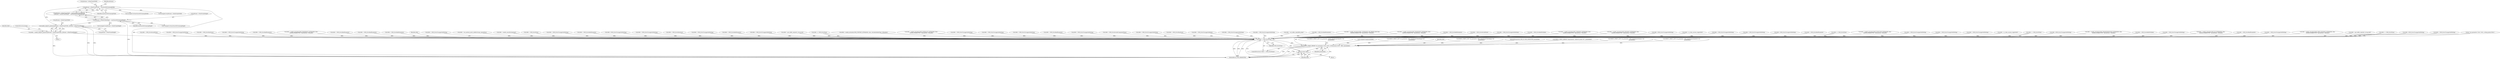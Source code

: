 digraph "0_Android_46e305be6e670a5a0041b0b4861122a0f1aabefa_2@pointer" {
"1003038" [label="(Call,enable_adaptive_playback(pParams->nMaxFrameWidth, pParams->nMaxFrameHeight))"];
"1003002" [label="(Call,pParams->nMaxFrameWidth > maxSmoothStreamingWidth)"];
"1003007" [label="(Call,pParams->nMaxFrameHeight > maxSmoothStreamingHeight)"];
"1003036" [label="(Call,eRet = enable_adaptive_playback(pParams->nMaxFrameWidth, pParams->nMaxFrameHeight))"];
"1003149" [label="(Call,eRet != OMX_ErrorNone)"];
"1003152" [label="(Call,DEBUG_PRINT_ERROR(\"set_parameter: Error: 0x%x, setting param 0x%x\", eRet, paramIndex))"];
"1003156" [label="(Return,return eRet;)"];
"1003006" [label="(Identifier,maxSmoothStreamingWidth)"];
"1002576" [label="(Call,eRet = OMX_ErrorUnsupportedSetting)"];
"1003039" [label="(Call,pParams->nMaxFrameWidth)"];
"1003149" [label="(Call,eRet != OMX_ErrorNone)"];
"1002389" [label="(Call,eRet = enable_extradata(OMX_QP_EXTRADATA, false,\n ((QOMX_ENABLETYPE *)paramData)->bEnable))"];
"1003153" [label="(Literal,\"set_parameter: Error: 0x%x, setting param 0x%x\")"];
"1003031" [label="(Call,eRet = OMX_ErrorBadParameter)"];
"1002535" [label="(Call,eRet = OMX_ErrorUnsupportedSetting)"];
"1002434" [label="(Call,eRet = enable_extradata(OMX_MPEG2SEQDISP_EXTRADATA, false,\n ((QOMX_ENABLETYPE *)paramData)->bEnable))"];
"1003152" [label="(Call,DEBUG_PRINT_ERROR(\"set_parameter: Error: 0x%x, setting param 0x%x\", eRet, paramIndex))"];
"1001208" [label="(Call,eRet = get_buffer_req(&drv_ctx.op_buf))"];
"1000768" [label="(Call,eRet == OMX_ErrorNone)"];
"1001861" [label="(Call,eRet =OMX_ErrorUnsupportedSetting)"];
"1001824" [label="(Call,eRet = OMX_ErrorUnsupportedSetting)"];
"1003003" [label="(Call,pParams->nMaxFrameWidth)"];
"1003155" [label="(Identifier,paramIndex)"];
"1000689" [label="(Call,eRet = OMX_ErrorInvalidState)"];
"1001898" [label="(Call,eRet = OMX_ErrorUnsupportedSetting)"];
"1001003" [label="(Call,eRet = OMX_ErrorHardware)"];
"1002790" [label="(Call,eRet = OMX_ErrorUnsupportedSetting)"];
"1000675" [label="(Call,eRet = OMX_ErrorBadParameter)"];
"1003157" [label="(Identifier,eRet)"];
"1002374" [label="(Call,eRet = enable_extradata(OMX_FRAMEPACK_EXTRADATA, false,\n ((QOMX_ENABLETYPE *)paramData)->bEnable))"];
"1002781" [label="(Call,eRet = OMX_ErrorBadParameter)"];
"1002191" [label="(Call,DEBUG_PRINT_LOW(\"set_parameter: QOMX_IndexParamVideoMvc %d\",\n                                     paramIndex))"];
"1003025" [label="(Call,(unsigned int)maxSmoothStreamingWidth)"];
"1003049" [label="(Call,eRet = OMX_ErrorBadParameter)"];
"1000664" [label="(Call,eRet = OMX_ErrorBadParameter)"];
"1003150" [label="(Identifier,eRet)"];
"1002080" [label="(Call,eRet = OMX_ErrorUnsupportedSetting)"];
"1002678" [label="(Call,eRet = use_android_native_buffer(hComp, paramData))"];
"1002635" [label="(Call,eRet = enable_smoothstreaming())"];
"1000116" [label="(Call,eRet = OMX_ErrorNone)"];
"1000173" [label="(Call,(unsigned long)paramIndex)"];
"1000496" [label="(Call,eRet = OMX_ErrorUnsupportedSetting)"];
"1003136" [label="(Call,eRet = OMX_ErrorBadParameter)"];
"1003052" [label="(ControlStructure,break;)"];
"1001951" [label="(Call,eRet =OMX_ErrorUnsupportedSetting)"];
"1003002" [label="(Call,pParams->nMaxFrameWidth > maxSmoothStreamingWidth)"];
"1003009" [label="(Identifier,pParams)"];
"1002868" [label="(Call,eRet = OMX_ErrorUnsupportedSetting)"];
"1003011" [label="(Identifier,maxSmoothStreamingHeight)"];
"1000537" [label="(Call,eRet = OMX_ErrorHardware)"];
"1003037" [label="(Identifier,eRet)"];
"1002880" [label="(Call,eRet = OMX_ErrorUnsupportedSetting)"];
"1001551" [label="(Call,eRet = OMX_ErrorBadParameter)"];
"1001636" [label="(Call,eRet = OMX_ErrorUnsupportedSetting)"];
"1000500" [label="(Call,eRet = get_buffer_req(&drv_ctx.op_buf))"];
"1001538" [label="(Call,eRet == OMX_ErrorNone)"];
"1002624" [label="(Call,eRet = enable_extradata(OMX_PORTDEF_EXTRADATA, false, extradataIndexType->bEnabled))"];
"1003020" [label="(Call,(unsigned int)pParams->nMaxFrameHeight)"];
"1002344" [label="(Call,eRet = enable_extradata(OMX_INTERLACE_EXTRADATA, false,\n ((QOMX_ENABLETYPE *)paramData)->bEnable))"];
"1002669" [label="(Call,eRet = OMX_ErrorUnsupportedSetting)"];
"1001200" [label="(Call,eRet = OMX_ErrorUnsupportedSetting)"];
"1002291" [label="(Call,eRet = OMX_ErrorUnsupportedSetting)"];
"1002203" [label="(Call,DEBUG_PRINT_LOW(\"set_parameter: OMX_IndexParamVideoMpeg4 %d\",\n                                       paramIndex))"];
"1003036" [label="(Call,eRet = enable_adaptive_playback(pParams->nMaxFrameWidth, pParams->nMaxFrameHeight))"];
"1003154" [label="(Identifier,eRet)"];
"1003015" [label="(Call,(unsigned int)pParams->nMaxFrameWidth)"];
"1001236" [label="(Call,eRet = OMX_ErrorBadParameter)"];
"1003097" [label="(Call,eRet = OMX_ErrorUnsupportedSetting)"];
"1002090" [label="(Call,eRet = OMX_ErrorInvalidComponentName)"];
"1000114" [label="(Block,)"];
"1002209" [label="(Call,DEBUG_PRINT_LOW(\"set_parameter: OMX_IndexParamVideoMpeg2 %d\",\n                                       paramIndex))"];
"1002479" [label="(Call,eRet = OMX_ErrorUnsupportedSetting)"];
"1000309" [label="(Call,eRet = OMX_ErrorHardware)"];
"1003145" [label="(Call,eRet = OMX_ErrorUnsupportedIndex)"];
"1002939" [label="(Call,eRet = OMX_ErrorUnsupportedSetting)"];
"1000644" [label="(Call,eRet = OMX_ErrorUnsupportedSetting)"];
"1003151" [label="(Identifier,OMX_ErrorNone)"];
"1001329" [label="(Call,eRet = set_buffer_req(buffer_prop))"];
"1001362" [label="(Call,eRet = OMX_ErrorBadParameter)"];
"1002299" [label="(Call,eRet = enable_extradata(VDEC_EXTRADATA_MB_ERROR_MAP, false,\n ((QOMX_ENABLETYPE *)paramData)->bEnable))"];
"1002314" [label="(Call,eRet = enable_extradata(OMX_FRAMEINFO_EXTRADATA, false,\n ((QOMX_ENABLETYPE *)paramData)->bEnable))"];
"1000112" [label="(MethodParameterIn,OMX_IN OMX_INDEXTYPE paramIndex)"];
"1001253" [label="(Call,eRet = OMX_ErrorBadParameter)"];
"1001263" [label="(Call,eRet = OMX_ErrorInvalidState)"];
"1002588" [label="(Call,eRet = OMX_ErrorUnsupportedSetting)"];
"1003038" [label="(Call,enable_adaptive_playback(pParams->nMaxFrameWidth, pParams->nMaxFrameHeight))"];
"1003148" [label="(ControlStructure,if (eRet != OMX_ErrorNone))"];
"1003158" [label="(MethodReturn,OMX_ERRORTYPE)"];
"1001380" [label="(Call,eRet = OMX_ErrorBadPortIndex)"];
"1002359" [label="(Call,eRet = enable_extradata(OMX_TIMEINFO_EXTRADATA, false,\n ((QOMX_ENABLETYPE *)paramData)->bEnable))"];
"1002404" [label="(Call,eRet = enable_extradata(OMX_BITSINFO_EXTRADATA, false,\n ((QOMX_ENABLETYPE *)paramData)->bEnable))"];
"1001787" [label="(Call,eRet =OMX_ErrorUnsupportedSetting)"];
"1003007" [label="(Call,pParams->nMaxFrameHeight > maxSmoothStreamingHeight)"];
"1000414" [label="(Call,eRet = is_video_session_supported())"];
"1003142" [label="(Call,DEBUG_PRINT_ERROR(\"Setparameter: unknown param %d\", paramIndex))"];
"1002043" [label="(Call,eRet = OMX_ErrorUnsupportedSetting)"];
"1002564" [label="(Call,eRet = OMX_ErrorUnsupportedSetting)"];
"1001750" [label="(Call,eRet =OMX_ErrorUnsupportedSetting)"];
"1003042" [label="(Call,pParams->nMaxFrameHeight)"];
"1000801" [label="(Call,eRet = OMX_ErrorBadParameter)"];
"1003035" [label="(Block,)"];
"1003156" [label="(Return,return eRet;)"];
"1002185" [label="(Call,DEBUG_PRINT_LOW(\"set_parameter: OMX_IndexParamVideoAvc %d\",\n                                     paramIndex))"];
"1003110" [label="(Call,eRet == OMX_ErrorNone)"];
"1002419" [label="(Call,eRet = enable_extradata(OMX_EXTNUSER_EXTRADATA, false,\n ((QOMX_ENABLETYPE *)paramData)->bEnable))"];
"1003008" [label="(Call,pParams->nMaxFrameHeight)"];
"1001595" [label="(Call,eRet = OMX_ErrorUnsupportedSetting)"];
"1003001" [label="(Call,pParams->nMaxFrameWidth > maxSmoothStreamingWidth\n || pParams->nMaxFrameHeight > maxSmoothStreamingHeight)"];
"1002968" [label="(Call,eRet = OMX_ErrorUnsupportedSetting)"];
"1002730" [label="(Call,eRet = OMX_ErrorUnsupportedSetting)"];
"1001118" [label="(Call,eRet = is_video_session_supported())"];
"1002197" [label="(Call,DEBUG_PRINT_LOW(\"set_parameter: OMX_IndexParamVideoH263 %d\",\n                                      paramIndex))"];
"1003028" [label="(Call,(unsigned int)maxSmoothStreamingHeight)"];
"1002263" [label="(Call,eRet == OMX_ErrorNone)"];
"1001996" [label="(Call,eRet =OMX_ErrorUnsupportedSetting)"];
"1002329" [label="(Call,eRet = enable_extradata(OMX_FRAMEDIMENSION_EXTRADATA, false,\n ((QOMX_ENABLETYPE *)paramData)->bEnable))"];
"1002179" [label="(Call,eRet = OMX_ErrorBadPortIndex)"];
"1003038" -> "1003036"  [label="AST: "];
"1003038" -> "1003042"  [label="CFG: "];
"1003039" -> "1003038"  [label="AST: "];
"1003042" -> "1003038"  [label="AST: "];
"1003036" -> "1003038"  [label="CFG: "];
"1003038" -> "1003158"  [label="DDG: "];
"1003038" -> "1003158"  [label="DDG: "];
"1003038" -> "1003036"  [label="DDG: "];
"1003038" -> "1003036"  [label="DDG: "];
"1003002" -> "1003038"  [label="DDG: "];
"1003007" -> "1003038"  [label="DDG: "];
"1003002" -> "1003001"  [label="AST: "];
"1003002" -> "1003006"  [label="CFG: "];
"1003003" -> "1003002"  [label="AST: "];
"1003006" -> "1003002"  [label="AST: "];
"1003009" -> "1003002"  [label="CFG: "];
"1003001" -> "1003002"  [label="CFG: "];
"1003002" -> "1003158"  [label="DDG: "];
"1003002" -> "1003001"  [label="DDG: "];
"1003002" -> "1003001"  [label="DDG: "];
"1003002" -> "1003015"  [label="DDG: "];
"1003002" -> "1003025"  [label="DDG: "];
"1003007" -> "1003001"  [label="AST: "];
"1003007" -> "1003011"  [label="CFG: "];
"1003008" -> "1003007"  [label="AST: "];
"1003011" -> "1003007"  [label="AST: "];
"1003001" -> "1003007"  [label="CFG: "];
"1003007" -> "1003158"  [label="DDG: "];
"1003007" -> "1003001"  [label="DDG: "];
"1003007" -> "1003001"  [label="DDG: "];
"1003007" -> "1003020"  [label="DDG: "];
"1003007" -> "1003028"  [label="DDG: "];
"1003036" -> "1003035"  [label="AST: "];
"1003037" -> "1003036"  [label="AST: "];
"1003052" -> "1003036"  [label="CFG: "];
"1003036" -> "1003158"  [label="DDG: "];
"1003036" -> "1003149"  [label="DDG: "];
"1003149" -> "1003148"  [label="AST: "];
"1003149" -> "1003151"  [label="CFG: "];
"1003150" -> "1003149"  [label="AST: "];
"1003151" -> "1003149"  [label="AST: "];
"1003153" -> "1003149"  [label="CFG: "];
"1003157" -> "1003149"  [label="CFG: "];
"1003149" -> "1003158"  [label="DDG: "];
"1003149" -> "1003158"  [label="DDG: "];
"1003149" -> "1003158"  [label="DDG: "];
"1002564" -> "1003149"  [label="DDG: "];
"1002868" -> "1003149"  [label="DDG: "];
"1002479" -> "1003149"  [label="DDG: "];
"1002299" -> "1003149"  [label="DDG: "];
"1001118" -> "1003149"  [label="DDG: "];
"1001787" -> "1003149"  [label="DDG: "];
"1002314" -> "1003149"  [label="DDG: "];
"1000309" -> "1003149"  [label="DDG: "];
"1000116" -> "1003149"  [label="DDG: "];
"1002344" -> "1003149"  [label="DDG: "];
"1001861" -> "1003149"  [label="DDG: "];
"1002374" -> "1003149"  [label="DDG: "];
"1003145" -> "1003149"  [label="DDG: "];
"1000675" -> "1003149"  [label="DDG: "];
"1002359" -> "1003149"  [label="DDG: "];
"1003031" -> "1003149"  [label="DDG: "];
"1003110" -> "1003149"  [label="DDG: "];
"1003110" -> "1003149"  [label="DDG: "];
"1002090" -> "1003149"  [label="DDG: "];
"1001208" -> "1003149"  [label="DDG: "];
"1001329" -> "1003149"  [label="DDG: "];
"1002179" -> "1003149"  [label="DDG: "];
"1002263" -> "1003149"  [label="DDG: "];
"1002263" -> "1003149"  [label="DDG: "];
"1003136" -> "1003149"  [label="DDG: "];
"1001824" -> "1003149"  [label="DDG: "];
"1002968" -> "1003149"  [label="DDG: "];
"1002730" -> "1003149"  [label="DDG: "];
"1000689" -> "1003149"  [label="DDG: "];
"1002419" -> "1003149"  [label="DDG: "];
"1002080" -> "1003149"  [label="DDG: "];
"1002880" -> "1003149"  [label="DDG: "];
"1001750" -> "1003149"  [label="DDG: "];
"1002635" -> "1003149"  [label="DDG: "];
"1002790" -> "1003149"  [label="DDG: "];
"1000768" -> "1003149"  [label="DDG: "];
"1000768" -> "1003149"  [label="DDG: "];
"1002434" -> "1003149"  [label="DDG: "];
"1000801" -> "1003149"  [label="DDG: "];
"1002781" -> "1003149"  [label="DDG: "];
"1001003" -> "1003149"  [label="DDG: "];
"1002939" -> "1003149"  [label="DDG: "];
"1001636" -> "1003149"  [label="DDG: "];
"1001595" -> "1003149"  [label="DDG: "];
"1002624" -> "1003149"  [label="DDG: "];
"1001236" -> "1003149"  [label="DDG: "];
"1000496" -> "1003149"  [label="DDG: "];
"1001253" -> "1003149"  [label="DDG: "];
"1002043" -> "1003149"  [label="DDG: "];
"1001951" -> "1003149"  [label="DDG: "];
"1001362" -> "1003149"  [label="DDG: "];
"1001898" -> "1003149"  [label="DDG: "];
"1000500" -> "1003149"  [label="DDG: "];
"1002576" -> "1003149"  [label="DDG: "];
"1001538" -> "1003149"  [label="DDG: "];
"1001538" -> "1003149"  [label="DDG: "];
"1003097" -> "1003149"  [label="DDG: "];
"1000414" -> "1003149"  [label="DDG: "];
"1002678" -> "1003149"  [label="DDG: "];
"1002404" -> "1003149"  [label="DDG: "];
"1002535" -> "1003149"  [label="DDG: "];
"1002389" -> "1003149"  [label="DDG: "];
"1000644" -> "1003149"  [label="DDG: "];
"1001380" -> "1003149"  [label="DDG: "];
"1001263" -> "1003149"  [label="DDG: "];
"1000664" -> "1003149"  [label="DDG: "];
"1001996" -> "1003149"  [label="DDG: "];
"1000537" -> "1003149"  [label="DDG: "];
"1002329" -> "1003149"  [label="DDG: "];
"1002588" -> "1003149"  [label="DDG: "];
"1002669" -> "1003149"  [label="DDG: "];
"1003049" -> "1003149"  [label="DDG: "];
"1001200" -> "1003149"  [label="DDG: "];
"1001551" -> "1003149"  [label="DDG: "];
"1002291" -> "1003149"  [label="DDG: "];
"1003149" -> "1003152"  [label="DDG: "];
"1003149" -> "1003156"  [label="DDG: "];
"1003152" -> "1003148"  [label="AST: "];
"1003152" -> "1003155"  [label="CFG: "];
"1003153" -> "1003152"  [label="AST: "];
"1003154" -> "1003152"  [label="AST: "];
"1003155" -> "1003152"  [label="AST: "];
"1003157" -> "1003152"  [label="CFG: "];
"1003152" -> "1003158"  [label="DDG: "];
"1003152" -> "1003158"  [label="DDG: "];
"1003152" -> "1003158"  [label="DDG: "];
"1002209" -> "1003152"  [label="DDG: "];
"1003142" -> "1003152"  [label="DDG: "];
"1002191" -> "1003152"  [label="DDG: "];
"1000173" -> "1003152"  [label="DDG: "];
"1002203" -> "1003152"  [label="DDG: "];
"1002185" -> "1003152"  [label="DDG: "];
"1002197" -> "1003152"  [label="DDG: "];
"1000112" -> "1003152"  [label="DDG: "];
"1003152" -> "1003156"  [label="DDG: "];
"1003156" -> "1000114"  [label="AST: "];
"1003156" -> "1003157"  [label="CFG: "];
"1003157" -> "1003156"  [label="AST: "];
"1003158" -> "1003156"  [label="CFG: "];
"1003156" -> "1003158"  [label="DDG: "];
"1003157" -> "1003156"  [label="DDG: "];
}
